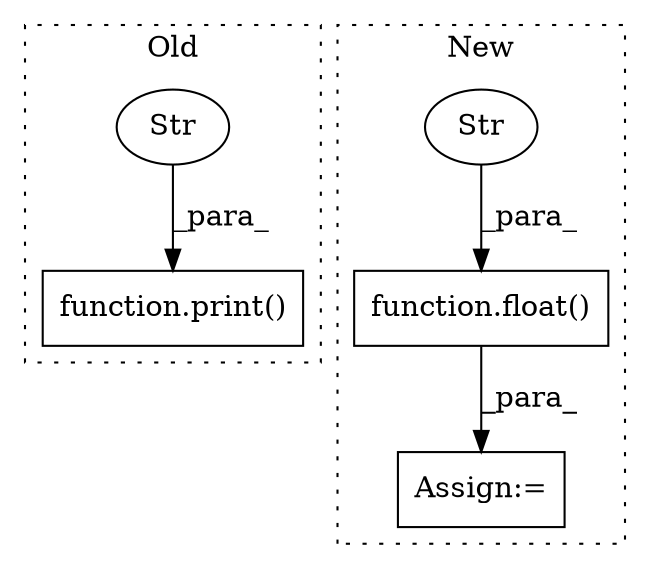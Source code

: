 digraph G {
subgraph cluster0 {
1 [label="function.print()" a="75" s="7257,7388" l="31,22" shape="box"];
3 [label="Str" a="66" s="7348" l="40" shape="ellipse"];
label = "Old";
style="dotted";
}
subgraph cluster1 {
2 [label="function.float()" a="75" s="6482,6493" l="6,1" shape="box"];
4 [label="Assign:=" a="68" s="7224" l="3" shape="box"];
5 [label="Str" a="66" s="6488" l="5" shape="ellipse"];
label = "New";
style="dotted";
}
2 -> 4 [label="_para_"];
3 -> 1 [label="_para_"];
5 -> 2 [label="_para_"];
}